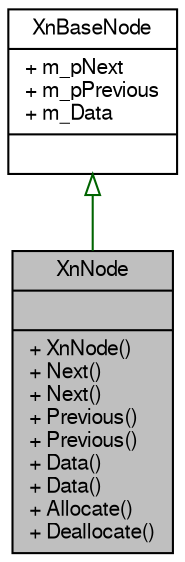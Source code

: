 digraph G
{
  edge [fontname="FreeSans",fontsize="10",labelfontname="FreeSans",labelfontsize="10"];
  node [fontname="FreeSans",fontsize="10",shape=record];
  Node1 [label="{XnNode\n||+ XnNode()\l+ Next()\l+ Next()\l+ Previous()\l+ Previous()\l+ Data()\l+ Data()\l+ Allocate()\l+ Deallocate()\l}",height=0.2,width=0.4,color="black", fillcolor="grey75", style="filled" fontcolor="black"];
  Node2 -> Node1 [dir=back,color="darkgreen",fontsize="10",style="solid",arrowtail="empty",fontname="FreeSans"];
  Node2 [label="{XnBaseNode\n|+ m_pNext\l+ m_pPrevious\l+ m_Data\l|}",height=0.2,width=0.4,color="black", fillcolor="white", style="filled",URL="$struct_xn_base_node.html"];
}
